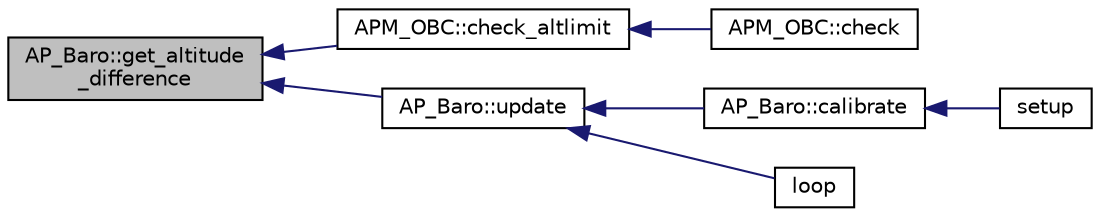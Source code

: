 digraph "AP_Baro::get_altitude_difference"
{
 // INTERACTIVE_SVG=YES
  edge [fontname="Helvetica",fontsize="10",labelfontname="Helvetica",labelfontsize="10"];
  node [fontname="Helvetica",fontsize="10",shape=record];
  rankdir="LR";
  Node1 [label="AP_Baro::get_altitude\l_difference",height=0.2,width=0.4,color="black", fillcolor="grey75", style="filled", fontcolor="black"];
  Node1 -> Node2 [dir="back",color="midnightblue",fontsize="10",style="solid",fontname="Helvetica"];
  Node2 [label="APM_OBC::check_altlimit",height=0.2,width=0.4,color="black", fillcolor="white", style="filled",URL="$classAPM__OBC.html#a208f90315a886e5688d8f425425afad8"];
  Node2 -> Node3 [dir="back",color="midnightblue",fontsize="10",style="solid",fontname="Helvetica"];
  Node3 [label="APM_OBC::check",height=0.2,width=0.4,color="black", fillcolor="white", style="filled",URL="$classAPM__OBC.html#abcd546549be8688ab9cd0c46147dc077"];
  Node1 -> Node4 [dir="back",color="midnightblue",fontsize="10",style="solid",fontname="Helvetica"];
  Node4 [label="AP_Baro::update",height=0.2,width=0.4,color="black", fillcolor="white", style="filled",URL="$classAP__Baro.html#a51144302ade095d22cafe8fa4928fd29"];
  Node4 -> Node5 [dir="back",color="midnightblue",fontsize="10",style="solid",fontname="Helvetica"];
  Node5 [label="AP_Baro::calibrate",height=0.2,width=0.4,color="black", fillcolor="white", style="filled",URL="$classAP__Baro.html#aead101a2ea48cacf195ea157e8b5c7da"];
  Node5 -> Node6 [dir="back",color="midnightblue",fontsize="10",style="solid",fontname="Helvetica"];
  Node6 [label="setup",height=0.2,width=0.4,color="black", fillcolor="white", style="filled",URL="$BARO__generic_8cpp.html#a4fc01d736fe50cf5b977f755b675f11d"];
  Node4 -> Node7 [dir="back",color="midnightblue",fontsize="10",style="solid",fontname="Helvetica"];
  Node7 [label="loop",height=0.2,width=0.4,color="black", fillcolor="white", style="filled",URL="$BARO__generic_8cpp.html#afe461d27b9c48d5921c00d521181f12f"];
}
